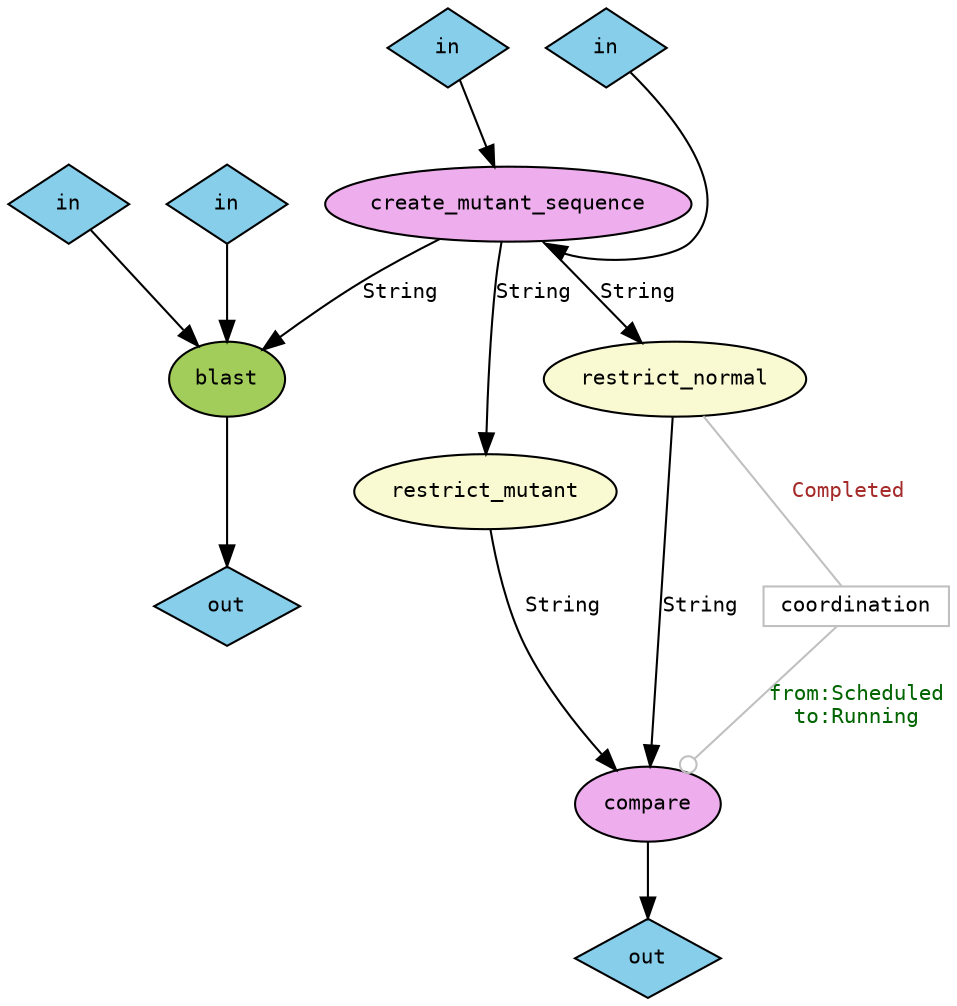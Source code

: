 digraph scufl_graph {
 graph [             
  style=""         
 ]                   
 node [              
  fontname="Courier",         
  fontsize="10",              
  fontcolor="black",  
  color="black",               
  fillcolor="lightgoldenrodyellow",
  style="filled"  
 ];

 edge [                         
  fontname="Courier",         
  fontsize="10",              
  fontcolor="black",  
  color="black"                
 ];

 externalblastdatabase [
  shape="diamond",
  width="0",
  height="0",
  fillcolor="skyblue",
  label="in"
 ]
 externalblastdatabase->blast:database;
 externalblastprogram [
  shape="diamond",
  width="0",
  height="0",
  fillcolor="skyblue",
  label="in"
 ]
 externalblastprogram->blast:program;
 externalblastresult [
  shape="diamond",
  width="0",
  height="0",
  fillcolor="skyblue",
  label="out"
 ]
 blast:result->externalblastresult;
 externalcompareoutput [
  shape="diamond",
  width="0",
  height="0",
  fillcolor="skyblue",
  label="out"
 ]
 compare:output->externalcompareoutput;
 externalcreate_mutant_sequencesequence [
  shape="diamond",
  width="0",
  height="0",
  fillcolor="skyblue",
  label="in"
 ]
 externalcreate_mutant_sequencesequence->create_mutant_sequence:sequence;
 externalcreate_mutant_sequencesnplist [
  shape="diamond",
  width="0",
  height="0",
  fillcolor="skyblue",
  label="in"
 ]
 externalcreate_mutant_sequencesnplist->create_mutant_sequence:snplist;
 blast [ 
  fillcolor = "darkolivegreen3",
  label = "blast"
 ];
 compare [ 
  fillcolor = "plum2",
  label = "compare"
 ];
 restrict_normal [ 
  label = "restrict_normal"
 ];
 restrict_mutant [ 
  label = "restrict_mutant"
 ];
 create_mutant_sequence [ 
  fillcolor = "plum2",
  label = "create_mutant_sequence"
 ];
 create_mutant_sequence->blast [ 
  label = "String" ];
 restrict_normal->compare [ 
  label = "String" ];
 restrict_mutant->compare [ 
  label = "String" ];
 create_mutant_sequence->restrict_normal [ 
  label = "String" ];
 create_mutant_sequence->restrict_mutant [ 
  label = "String" ];
 constrainttestcoordination [
  shape="rectangle",
  fillcolor="white",
  height="0",
  width="0",
  color="gray",
  label="coordination"
 ]
 restrict_normal->constrainttestcoordination [
  arrowhead="none",
  arrowtail="dot",
  color="gray",
  fontcolor="brown",
  label="Completed"
 ]
 constrainttestcoordination->compare [
  arrowhead="odot",
  arrowtail="none",
  color="gray",
  fontcolor="darkgreen",
  label="from:Scheduled\nto:Running"
 ];
}
